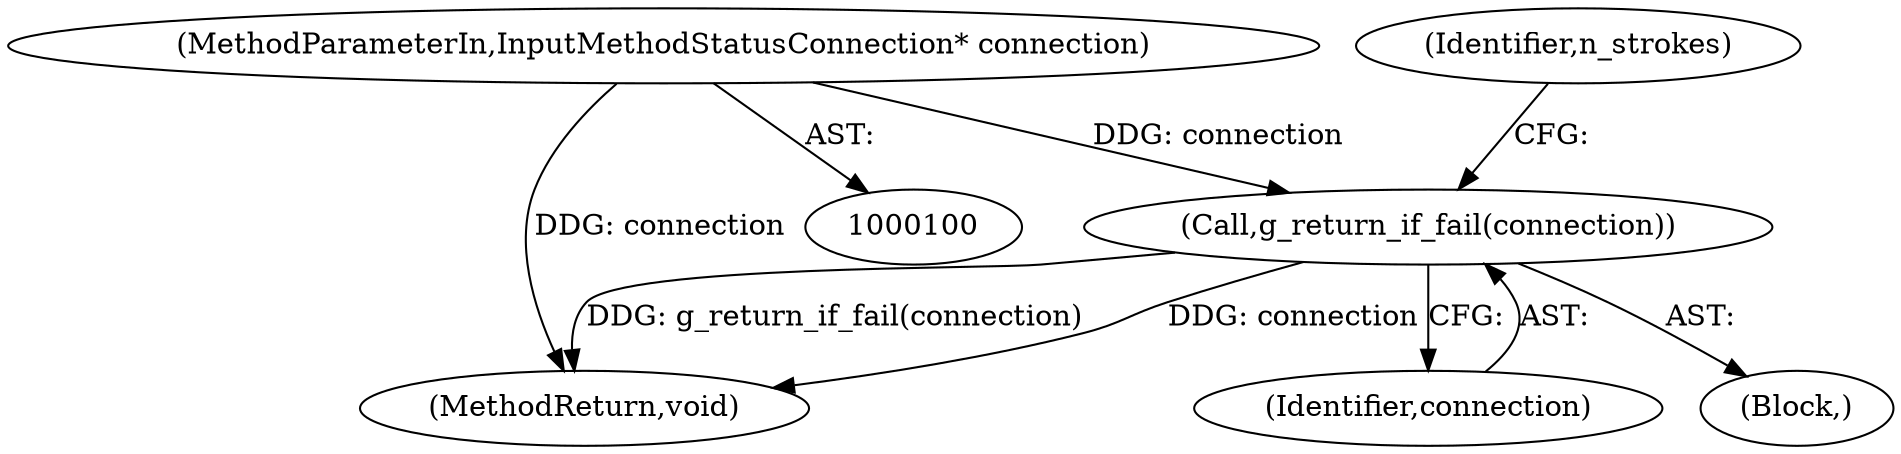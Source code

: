 digraph "1_Chrome_dc7b094a338c6c521f918f478e993f0f74bbea0d_44@pointer" {
"1000104" [label="(Call,g_return_if_fail(connection))"];
"1000101" [label="(MethodParameterIn,InputMethodStatusConnection* connection)"];
"1000104" [label="(Call,g_return_if_fail(connection))"];
"1000103" [label="(Block,)"];
"1000107" [label="(Identifier,n_strokes)"];
"1000108" [label="(MethodReturn,void)"];
"1000105" [label="(Identifier,connection)"];
"1000101" [label="(MethodParameterIn,InputMethodStatusConnection* connection)"];
"1000104" -> "1000103"  [label="AST: "];
"1000104" -> "1000105"  [label="CFG: "];
"1000105" -> "1000104"  [label="AST: "];
"1000107" -> "1000104"  [label="CFG: "];
"1000104" -> "1000108"  [label="DDG: g_return_if_fail(connection)"];
"1000104" -> "1000108"  [label="DDG: connection"];
"1000101" -> "1000104"  [label="DDG: connection"];
"1000101" -> "1000100"  [label="AST: "];
"1000101" -> "1000108"  [label="DDG: connection"];
}

